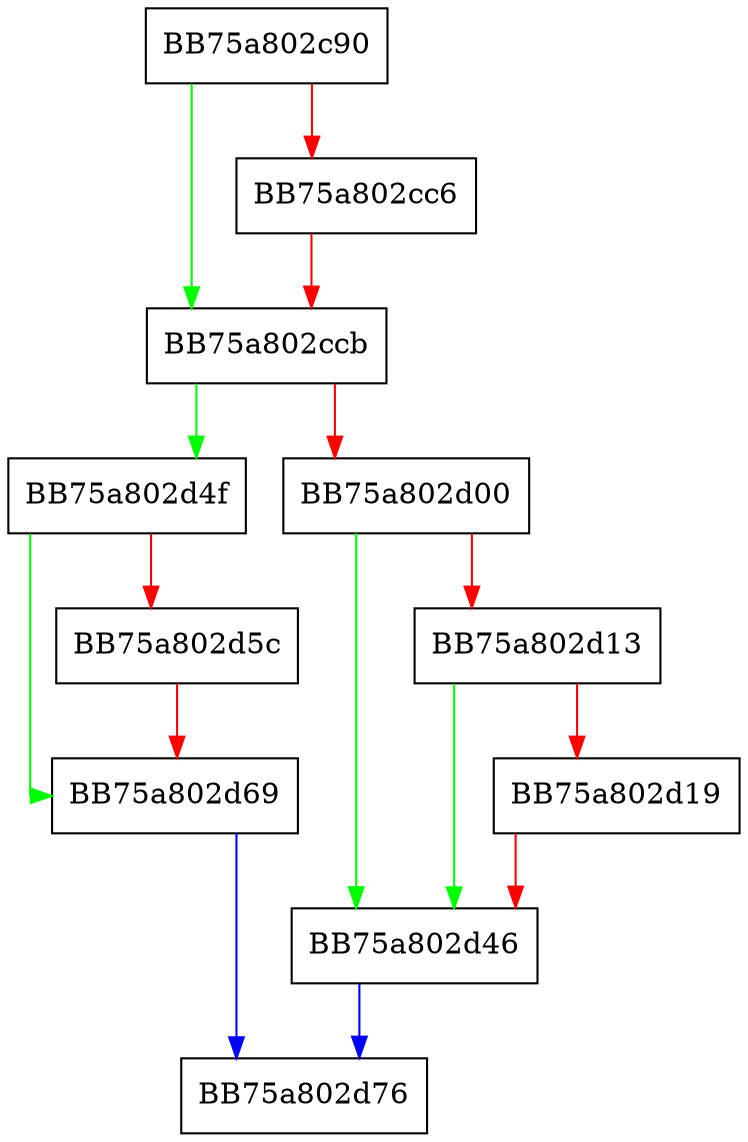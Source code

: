 digraph Write {
  node [shape="box"];
  graph [splines=ortho];
  BB75a802c90 -> BB75a802ccb [color="green"];
  BB75a802c90 -> BB75a802cc6 [color="red"];
  BB75a802cc6 -> BB75a802ccb [color="red"];
  BB75a802ccb -> BB75a802d4f [color="green"];
  BB75a802ccb -> BB75a802d00 [color="red"];
  BB75a802d00 -> BB75a802d46 [color="green"];
  BB75a802d00 -> BB75a802d13 [color="red"];
  BB75a802d13 -> BB75a802d46 [color="green"];
  BB75a802d13 -> BB75a802d19 [color="red"];
  BB75a802d19 -> BB75a802d46 [color="red"];
  BB75a802d46 -> BB75a802d76 [color="blue"];
  BB75a802d4f -> BB75a802d69 [color="green"];
  BB75a802d4f -> BB75a802d5c [color="red"];
  BB75a802d5c -> BB75a802d69 [color="red"];
  BB75a802d69 -> BB75a802d76 [color="blue"];
}